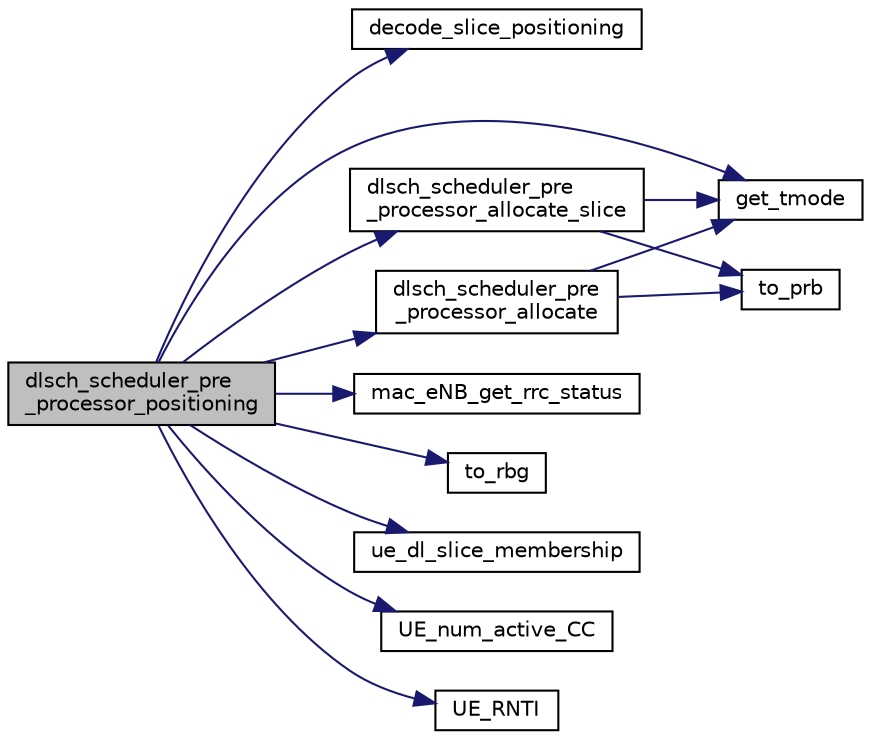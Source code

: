 digraph "dlsch_scheduler_pre_processor_positioning"
{
 // LATEX_PDF_SIZE
  edge [fontname="Helvetica",fontsize="10",labelfontname="Helvetica",labelfontsize="10"];
  node [fontname="Helvetica",fontsize="10",shape=record];
  rankdir="LR";
  Node1 [label="dlsch_scheduler_pre\l_processor_positioning",height=0.2,width=0.4,color="black", fillcolor="grey75", style="filled", fontcolor="black",tooltip=" "];
  Node1 -> Node2 [color="midnightblue",fontsize="10",style="solid",fontname="Helvetica"];
  Node2 [label="decode_slice_positioning",height=0.2,width=0.4,color="black", fillcolor="white", style="filled",URL="$pre__processor_8c.html#a980b3386dba6704bc6bf49326cbe1079",tooltip=" "];
  Node1 -> Node3 [color="midnightblue",fontsize="10",style="solid",fontname="Helvetica"];
  Node3 [label="dlsch_scheduler_pre\l_processor_allocate",height=0.2,width=0.4,color="black", fillcolor="white", style="filled",URL="$group____mac.html#ga7967f5e1d163b7ca3e02016fabaa6e23",tooltip=" "];
  Node3 -> Node4 [color="midnightblue",fontsize="10",style="solid",fontname="Helvetica"];
  Node4 [label="get_tmode",height=0.2,width=0.4,color="black", fillcolor="white", style="filled",URL="$group____mac.html#gabda3f675c9ac309af6cc662ef486752a",tooltip=" "];
  Node3 -> Node5 [color="midnightblue",fontsize="10",style="solid",fontname="Helvetica"];
  Node5 [label="to_prb",height=0.2,width=0.4,color="black", fillcolor="white", style="filled",URL="$group____mac.html#ga2ecb220c8c3fc34274ba8838c3106240",tooltip=" "];
  Node1 -> Node6 [color="midnightblue",fontsize="10",style="solid",fontname="Helvetica"];
  Node6 [label="dlsch_scheduler_pre\l_processor_allocate_slice",height=0.2,width=0.4,color="black", fillcolor="white", style="filled",URL="$group____mac.html#gaa3887aa966928ed8b2429e77985e4f16",tooltip=" "];
  Node6 -> Node4 [color="midnightblue",fontsize="10",style="solid",fontname="Helvetica"];
  Node6 -> Node5 [color="midnightblue",fontsize="10",style="solid",fontname="Helvetica"];
  Node1 -> Node4 [color="midnightblue",fontsize="10",style="solid",fontname="Helvetica"];
  Node1 -> Node7 [color="midnightblue",fontsize="10",style="solid",fontname="Helvetica"];
  Node7 [label="mac_eNB_get_rrc_status",height=0.2,width=0.4,color="black", fillcolor="white", style="filled",URL="$group____rrc.html#ga924d14199b132512e86d4fec21b50253",tooltip=" "];
  Node1 -> Node8 [color="midnightblue",fontsize="10",style="solid",fontname="Helvetica"];
  Node8 [label="to_rbg",height=0.2,width=0.4,color="black", fillcolor="white", style="filled",URL="$group____mac.html#gae94d89d4d8082f7704d151ec4a3c67da",tooltip=" "];
  Node1 -> Node9 [color="midnightblue",fontsize="10",style="solid",fontname="Helvetica"];
  Node9 [label="ue_dl_slice_membership",height=0.2,width=0.4,color="black", fillcolor="white", style="filled",URL="$group____mac.html#ga9648413305f4341d12713a15b8e62916",tooltip="本函式負責DＬ slice 的 ue_list篩選，根據輸入的UE_id 與 slice id 做判斷, 若此ＵＥ屬於輸入的這個slice id 則return true,..."];
  Node1 -> Node10 [color="midnightblue",fontsize="10",style="solid",fontname="Helvetica"];
  Node10 [label="UE_num_active_CC",height=0.2,width=0.4,color="black", fillcolor="white", style="filled",URL="$group____mac.html#ga404d11542f333701a9f2e135fa194b6b",tooltip=" "];
  Node1 -> Node11 [color="midnightblue",fontsize="10",style="solid",fontname="Helvetica"];
  Node11 [label="UE_RNTI",height=0.2,width=0.4,color="black", fillcolor="white", style="filled",URL="$group____mac.html#gab1357b72b8008581c108de6f662a3ca8",tooltip=" "];
}
